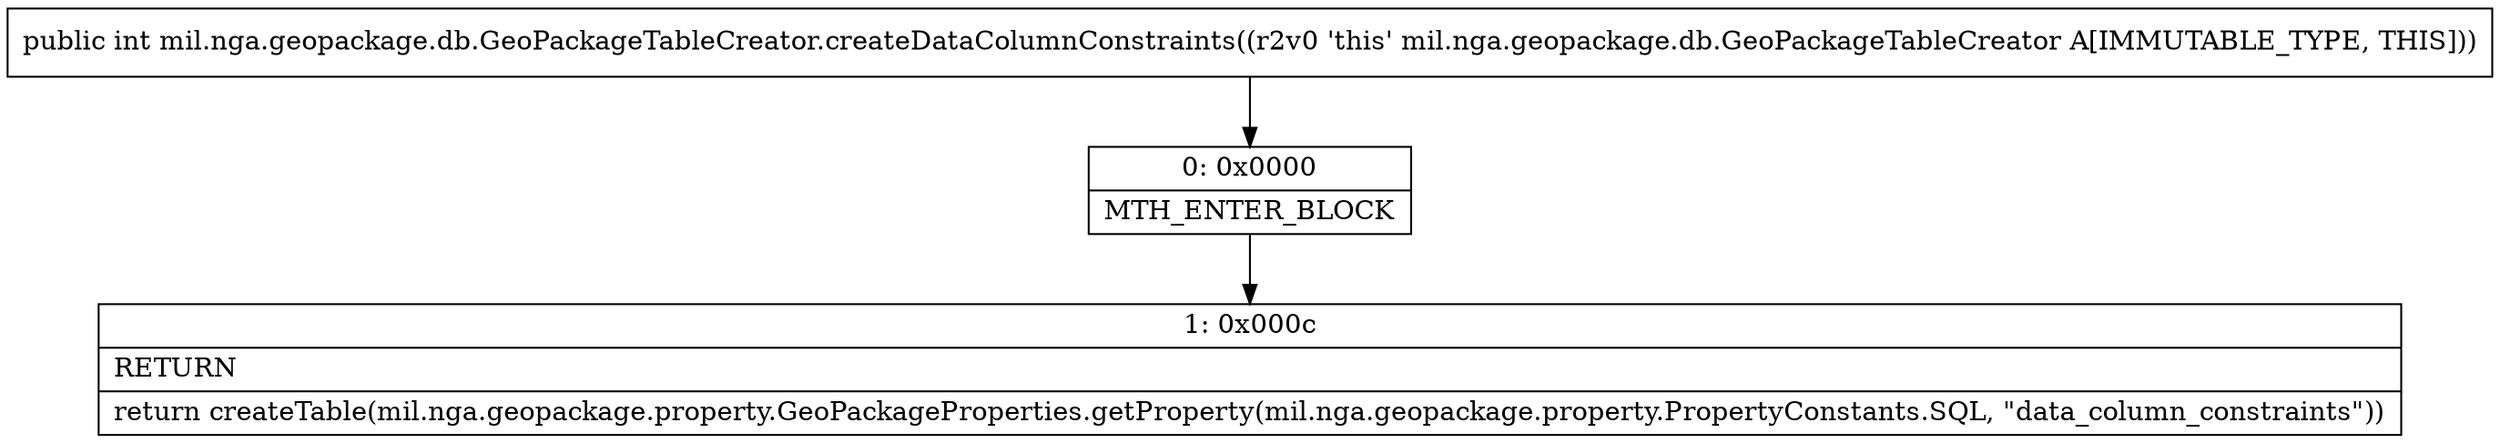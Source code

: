 digraph "CFG formil.nga.geopackage.db.GeoPackageTableCreator.createDataColumnConstraints()I" {
Node_0 [shape=record,label="{0\:\ 0x0000|MTH_ENTER_BLOCK\l}"];
Node_1 [shape=record,label="{1\:\ 0x000c|RETURN\l|return createTable(mil.nga.geopackage.property.GeoPackageProperties.getProperty(mil.nga.geopackage.property.PropertyConstants.SQL, \"data_column_constraints\"))\l}"];
MethodNode[shape=record,label="{public int mil.nga.geopackage.db.GeoPackageTableCreator.createDataColumnConstraints((r2v0 'this' mil.nga.geopackage.db.GeoPackageTableCreator A[IMMUTABLE_TYPE, THIS])) }"];
MethodNode -> Node_0;
Node_0 -> Node_1;
}

